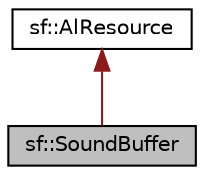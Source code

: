 digraph "sf::SoundBuffer"
{
 // LATEX_PDF_SIZE
  edge [fontname="Helvetica",fontsize="10",labelfontname="Helvetica",labelfontsize="10"];
  node [fontname="Helvetica",fontsize="10",shape=record];
  Node1 [label="sf::SoundBuffer",height=0.2,width=0.4,color="black", fillcolor="grey75", style="filled", fontcolor="black",tooltip="Storage for audio samples defining a sound."];
  Node2 -> Node1 [dir="back",color="firebrick4",fontsize="10",style="solid",fontname="Helvetica"];
  Node2 [label="sf::AlResource",height=0.2,width=0.4,color="black", fillcolor="white", style="filled",URL="$d9/d23/classsf_1_1AlResource.html",tooltip="Base class for classes that require an OpenAL context."];
}
